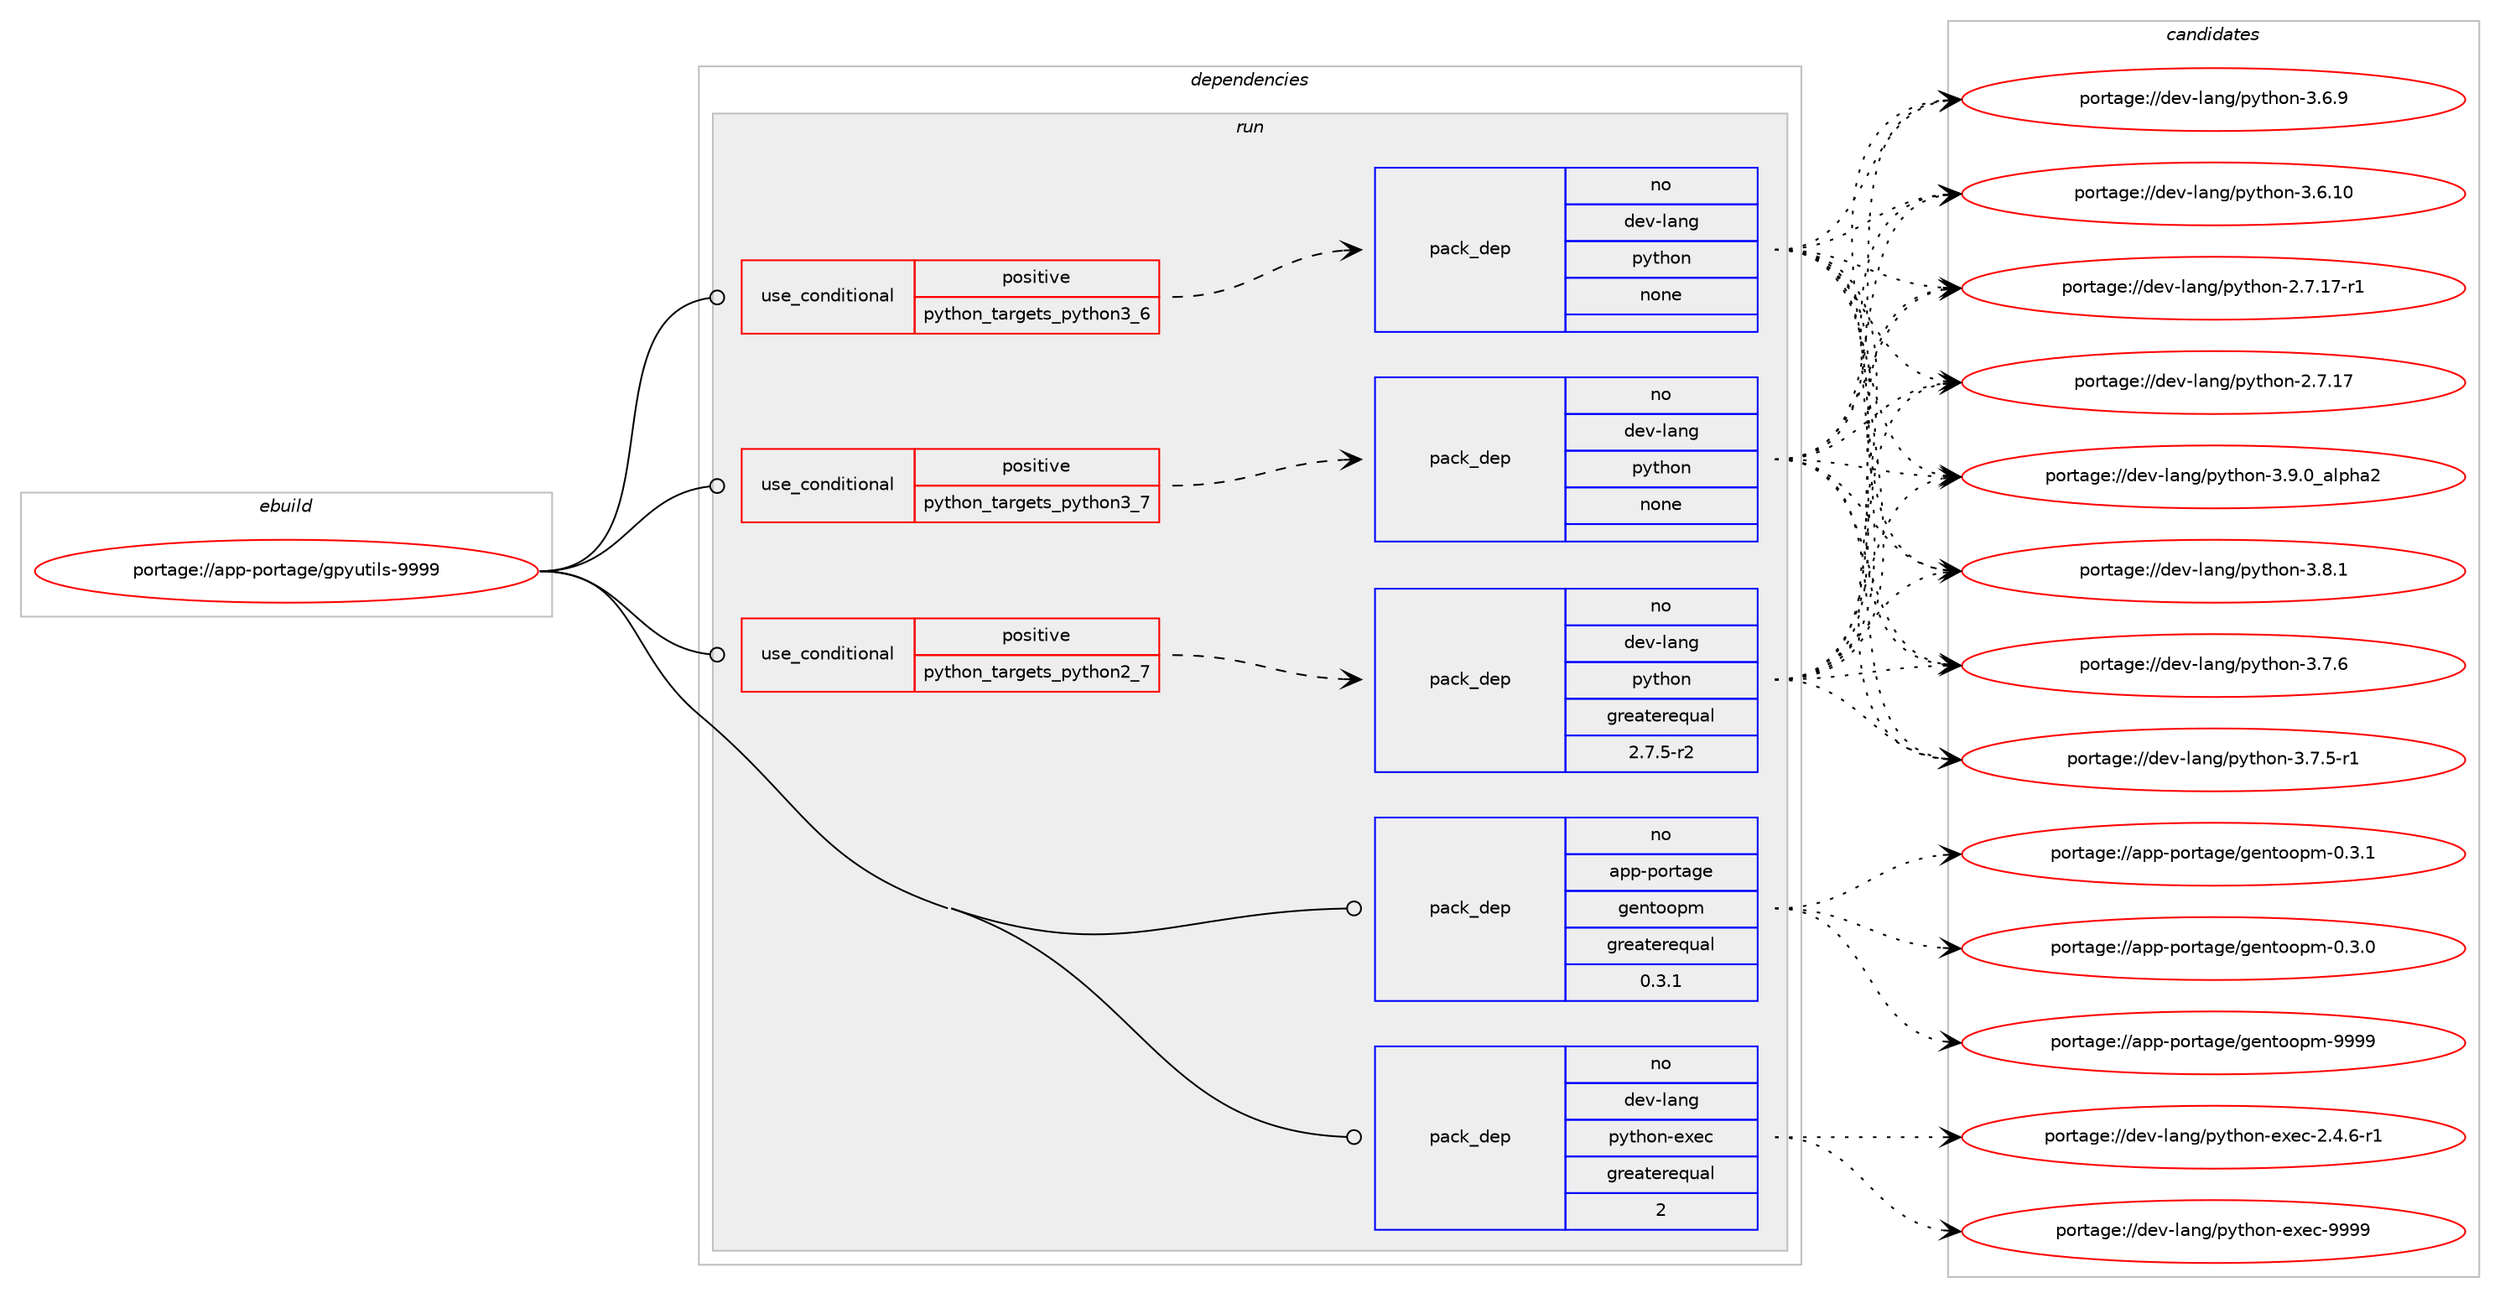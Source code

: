 digraph prolog {

# *************
# Graph options
# *************

newrank=true;
concentrate=true;
compound=true;
graph [rankdir=LR,fontname=Helvetica,fontsize=10,ranksep=1.5];#, ranksep=2.5, nodesep=0.2];
edge  [arrowhead=vee];
node  [fontname=Helvetica,fontsize=10];

# **********
# The ebuild
# **********

subgraph cluster_leftcol {
color=gray;
rank=same;
label=<<i>ebuild</i>>;
id [label="portage://app-portage/gpyutils-9999", color=red, width=4, href="../app-portage/gpyutils-9999.svg"];
}

# ****************
# The dependencies
# ****************

subgraph cluster_midcol {
color=gray;
label=<<i>dependencies</i>>;
subgraph cluster_compile {
fillcolor="#eeeeee";
style=filled;
label=<<i>compile</i>>;
}
subgraph cluster_compileandrun {
fillcolor="#eeeeee";
style=filled;
label=<<i>compile and run</i>>;
}
subgraph cluster_run {
fillcolor="#eeeeee";
style=filled;
label=<<i>run</i>>;
subgraph cond141202 {
dependency601906 [label=<<TABLE BORDER="0" CELLBORDER="1" CELLSPACING="0" CELLPADDING="4"><TR><TD ROWSPAN="3" CELLPADDING="10">use_conditional</TD></TR><TR><TD>positive</TD></TR><TR><TD>python_targets_python2_7</TD></TR></TABLE>>, shape=none, color=red];
subgraph pack452658 {
dependency601907 [label=<<TABLE BORDER="0" CELLBORDER="1" CELLSPACING="0" CELLPADDING="4" WIDTH="220"><TR><TD ROWSPAN="6" CELLPADDING="30">pack_dep</TD></TR><TR><TD WIDTH="110">no</TD></TR><TR><TD>dev-lang</TD></TR><TR><TD>python</TD></TR><TR><TD>greaterequal</TD></TR><TR><TD>2.7.5-r2</TD></TR></TABLE>>, shape=none, color=blue];
}
dependency601906:e -> dependency601907:w [weight=20,style="dashed",arrowhead="vee"];
}
id:e -> dependency601906:w [weight=20,style="solid",arrowhead="odot"];
subgraph cond141203 {
dependency601908 [label=<<TABLE BORDER="0" CELLBORDER="1" CELLSPACING="0" CELLPADDING="4"><TR><TD ROWSPAN="3" CELLPADDING="10">use_conditional</TD></TR><TR><TD>positive</TD></TR><TR><TD>python_targets_python3_6</TD></TR></TABLE>>, shape=none, color=red];
subgraph pack452659 {
dependency601909 [label=<<TABLE BORDER="0" CELLBORDER="1" CELLSPACING="0" CELLPADDING="4" WIDTH="220"><TR><TD ROWSPAN="6" CELLPADDING="30">pack_dep</TD></TR><TR><TD WIDTH="110">no</TD></TR><TR><TD>dev-lang</TD></TR><TR><TD>python</TD></TR><TR><TD>none</TD></TR><TR><TD></TD></TR></TABLE>>, shape=none, color=blue];
}
dependency601908:e -> dependency601909:w [weight=20,style="dashed",arrowhead="vee"];
}
id:e -> dependency601908:w [weight=20,style="solid",arrowhead="odot"];
subgraph cond141204 {
dependency601910 [label=<<TABLE BORDER="0" CELLBORDER="1" CELLSPACING="0" CELLPADDING="4"><TR><TD ROWSPAN="3" CELLPADDING="10">use_conditional</TD></TR><TR><TD>positive</TD></TR><TR><TD>python_targets_python3_7</TD></TR></TABLE>>, shape=none, color=red];
subgraph pack452660 {
dependency601911 [label=<<TABLE BORDER="0" CELLBORDER="1" CELLSPACING="0" CELLPADDING="4" WIDTH="220"><TR><TD ROWSPAN="6" CELLPADDING="30">pack_dep</TD></TR><TR><TD WIDTH="110">no</TD></TR><TR><TD>dev-lang</TD></TR><TR><TD>python</TD></TR><TR><TD>none</TD></TR><TR><TD></TD></TR></TABLE>>, shape=none, color=blue];
}
dependency601910:e -> dependency601911:w [weight=20,style="dashed",arrowhead="vee"];
}
id:e -> dependency601910:w [weight=20,style="solid",arrowhead="odot"];
subgraph pack452661 {
dependency601912 [label=<<TABLE BORDER="0" CELLBORDER="1" CELLSPACING="0" CELLPADDING="4" WIDTH="220"><TR><TD ROWSPAN="6" CELLPADDING="30">pack_dep</TD></TR><TR><TD WIDTH="110">no</TD></TR><TR><TD>app-portage</TD></TR><TR><TD>gentoopm</TD></TR><TR><TD>greaterequal</TD></TR><TR><TD>0.3.1</TD></TR></TABLE>>, shape=none, color=blue];
}
id:e -> dependency601912:w [weight=20,style="solid",arrowhead="odot"];
subgraph pack452662 {
dependency601913 [label=<<TABLE BORDER="0" CELLBORDER="1" CELLSPACING="0" CELLPADDING="4" WIDTH="220"><TR><TD ROWSPAN="6" CELLPADDING="30">pack_dep</TD></TR><TR><TD WIDTH="110">no</TD></TR><TR><TD>dev-lang</TD></TR><TR><TD>python-exec</TD></TR><TR><TD>greaterequal</TD></TR><TR><TD>2</TD></TR></TABLE>>, shape=none, color=blue];
}
id:e -> dependency601913:w [weight=20,style="solid",arrowhead="odot"];
}
}

# **************
# The candidates
# **************

subgraph cluster_choices {
rank=same;
color=gray;
label=<<i>candidates</i>>;

subgraph choice452658 {
color=black;
nodesep=1;
choice10010111845108971101034711212111610411111045514657464895971081121049750 [label="portage://dev-lang/python-3.9.0_alpha2", color=red, width=4,href="../dev-lang/python-3.9.0_alpha2.svg"];
choice100101118451089711010347112121116104111110455146564649 [label="portage://dev-lang/python-3.8.1", color=red, width=4,href="../dev-lang/python-3.8.1.svg"];
choice100101118451089711010347112121116104111110455146554654 [label="portage://dev-lang/python-3.7.6", color=red, width=4,href="../dev-lang/python-3.7.6.svg"];
choice1001011184510897110103471121211161041111104551465546534511449 [label="portage://dev-lang/python-3.7.5-r1", color=red, width=4,href="../dev-lang/python-3.7.5-r1.svg"];
choice100101118451089711010347112121116104111110455146544657 [label="portage://dev-lang/python-3.6.9", color=red, width=4,href="../dev-lang/python-3.6.9.svg"];
choice10010111845108971101034711212111610411111045514654464948 [label="portage://dev-lang/python-3.6.10", color=red, width=4,href="../dev-lang/python-3.6.10.svg"];
choice100101118451089711010347112121116104111110455046554649554511449 [label="portage://dev-lang/python-2.7.17-r1", color=red, width=4,href="../dev-lang/python-2.7.17-r1.svg"];
choice10010111845108971101034711212111610411111045504655464955 [label="portage://dev-lang/python-2.7.17", color=red, width=4,href="../dev-lang/python-2.7.17.svg"];
dependency601907:e -> choice10010111845108971101034711212111610411111045514657464895971081121049750:w [style=dotted,weight="100"];
dependency601907:e -> choice100101118451089711010347112121116104111110455146564649:w [style=dotted,weight="100"];
dependency601907:e -> choice100101118451089711010347112121116104111110455146554654:w [style=dotted,weight="100"];
dependency601907:e -> choice1001011184510897110103471121211161041111104551465546534511449:w [style=dotted,weight="100"];
dependency601907:e -> choice100101118451089711010347112121116104111110455146544657:w [style=dotted,weight="100"];
dependency601907:e -> choice10010111845108971101034711212111610411111045514654464948:w [style=dotted,weight="100"];
dependency601907:e -> choice100101118451089711010347112121116104111110455046554649554511449:w [style=dotted,weight="100"];
dependency601907:e -> choice10010111845108971101034711212111610411111045504655464955:w [style=dotted,weight="100"];
}
subgraph choice452659 {
color=black;
nodesep=1;
choice10010111845108971101034711212111610411111045514657464895971081121049750 [label="portage://dev-lang/python-3.9.0_alpha2", color=red, width=4,href="../dev-lang/python-3.9.0_alpha2.svg"];
choice100101118451089711010347112121116104111110455146564649 [label="portage://dev-lang/python-3.8.1", color=red, width=4,href="../dev-lang/python-3.8.1.svg"];
choice100101118451089711010347112121116104111110455146554654 [label="portage://dev-lang/python-3.7.6", color=red, width=4,href="../dev-lang/python-3.7.6.svg"];
choice1001011184510897110103471121211161041111104551465546534511449 [label="portage://dev-lang/python-3.7.5-r1", color=red, width=4,href="../dev-lang/python-3.7.5-r1.svg"];
choice100101118451089711010347112121116104111110455146544657 [label="portage://dev-lang/python-3.6.9", color=red, width=4,href="../dev-lang/python-3.6.9.svg"];
choice10010111845108971101034711212111610411111045514654464948 [label="portage://dev-lang/python-3.6.10", color=red, width=4,href="../dev-lang/python-3.6.10.svg"];
choice100101118451089711010347112121116104111110455046554649554511449 [label="portage://dev-lang/python-2.7.17-r1", color=red, width=4,href="../dev-lang/python-2.7.17-r1.svg"];
choice10010111845108971101034711212111610411111045504655464955 [label="portage://dev-lang/python-2.7.17", color=red, width=4,href="../dev-lang/python-2.7.17.svg"];
dependency601909:e -> choice10010111845108971101034711212111610411111045514657464895971081121049750:w [style=dotted,weight="100"];
dependency601909:e -> choice100101118451089711010347112121116104111110455146564649:w [style=dotted,weight="100"];
dependency601909:e -> choice100101118451089711010347112121116104111110455146554654:w [style=dotted,weight="100"];
dependency601909:e -> choice1001011184510897110103471121211161041111104551465546534511449:w [style=dotted,weight="100"];
dependency601909:e -> choice100101118451089711010347112121116104111110455146544657:w [style=dotted,weight="100"];
dependency601909:e -> choice10010111845108971101034711212111610411111045514654464948:w [style=dotted,weight="100"];
dependency601909:e -> choice100101118451089711010347112121116104111110455046554649554511449:w [style=dotted,weight="100"];
dependency601909:e -> choice10010111845108971101034711212111610411111045504655464955:w [style=dotted,weight="100"];
}
subgraph choice452660 {
color=black;
nodesep=1;
choice10010111845108971101034711212111610411111045514657464895971081121049750 [label="portage://dev-lang/python-3.9.0_alpha2", color=red, width=4,href="../dev-lang/python-3.9.0_alpha2.svg"];
choice100101118451089711010347112121116104111110455146564649 [label="portage://dev-lang/python-3.8.1", color=red, width=4,href="../dev-lang/python-3.8.1.svg"];
choice100101118451089711010347112121116104111110455146554654 [label="portage://dev-lang/python-3.7.6", color=red, width=4,href="../dev-lang/python-3.7.6.svg"];
choice1001011184510897110103471121211161041111104551465546534511449 [label="portage://dev-lang/python-3.7.5-r1", color=red, width=4,href="../dev-lang/python-3.7.5-r1.svg"];
choice100101118451089711010347112121116104111110455146544657 [label="portage://dev-lang/python-3.6.9", color=red, width=4,href="../dev-lang/python-3.6.9.svg"];
choice10010111845108971101034711212111610411111045514654464948 [label="portage://dev-lang/python-3.6.10", color=red, width=4,href="../dev-lang/python-3.6.10.svg"];
choice100101118451089711010347112121116104111110455046554649554511449 [label="portage://dev-lang/python-2.7.17-r1", color=red, width=4,href="../dev-lang/python-2.7.17-r1.svg"];
choice10010111845108971101034711212111610411111045504655464955 [label="portage://dev-lang/python-2.7.17", color=red, width=4,href="../dev-lang/python-2.7.17.svg"];
dependency601911:e -> choice10010111845108971101034711212111610411111045514657464895971081121049750:w [style=dotted,weight="100"];
dependency601911:e -> choice100101118451089711010347112121116104111110455146564649:w [style=dotted,weight="100"];
dependency601911:e -> choice100101118451089711010347112121116104111110455146554654:w [style=dotted,weight="100"];
dependency601911:e -> choice1001011184510897110103471121211161041111104551465546534511449:w [style=dotted,weight="100"];
dependency601911:e -> choice100101118451089711010347112121116104111110455146544657:w [style=dotted,weight="100"];
dependency601911:e -> choice10010111845108971101034711212111610411111045514654464948:w [style=dotted,weight="100"];
dependency601911:e -> choice100101118451089711010347112121116104111110455046554649554511449:w [style=dotted,weight="100"];
dependency601911:e -> choice10010111845108971101034711212111610411111045504655464955:w [style=dotted,weight="100"];
}
subgraph choice452661 {
color=black;
nodesep=1;
choice971121124511211111411697103101471031011101161111111121094557575757 [label="portage://app-portage/gentoopm-9999", color=red, width=4,href="../app-portage/gentoopm-9999.svg"];
choice97112112451121111141169710310147103101110116111111112109454846514649 [label="portage://app-portage/gentoopm-0.3.1", color=red, width=4,href="../app-portage/gentoopm-0.3.1.svg"];
choice97112112451121111141169710310147103101110116111111112109454846514648 [label="portage://app-portage/gentoopm-0.3.0", color=red, width=4,href="../app-portage/gentoopm-0.3.0.svg"];
dependency601912:e -> choice971121124511211111411697103101471031011101161111111121094557575757:w [style=dotted,weight="100"];
dependency601912:e -> choice97112112451121111141169710310147103101110116111111112109454846514649:w [style=dotted,weight="100"];
dependency601912:e -> choice97112112451121111141169710310147103101110116111111112109454846514648:w [style=dotted,weight="100"];
}
subgraph choice452662 {
color=black;
nodesep=1;
choice10010111845108971101034711212111610411111045101120101994557575757 [label="portage://dev-lang/python-exec-9999", color=red, width=4,href="../dev-lang/python-exec-9999.svg"];
choice10010111845108971101034711212111610411111045101120101994550465246544511449 [label="portage://dev-lang/python-exec-2.4.6-r1", color=red, width=4,href="../dev-lang/python-exec-2.4.6-r1.svg"];
dependency601913:e -> choice10010111845108971101034711212111610411111045101120101994557575757:w [style=dotted,weight="100"];
dependency601913:e -> choice10010111845108971101034711212111610411111045101120101994550465246544511449:w [style=dotted,weight="100"];
}
}

}
